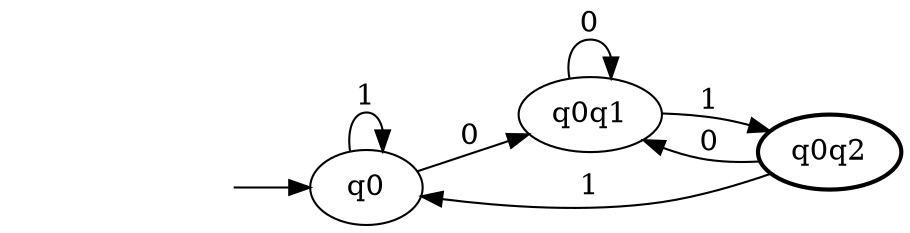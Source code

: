 digraph af11  { rankdir=LR;
	_invisible [style="invis"];
	q0;
	q0q1;
	q0q2 [penwidth="2"];
	_invisible -> q0 ;
	q0 -> q0q1 [label="0"];
	q0 -> q0 [label="1"];
	q0q1 -> q0q1 [label="0"];
	q0q1 -> q0q2 [label="1"];
	q0q2 -> q0q1 [label="0"];
	q0q2 -> q0 [label="1"];
}